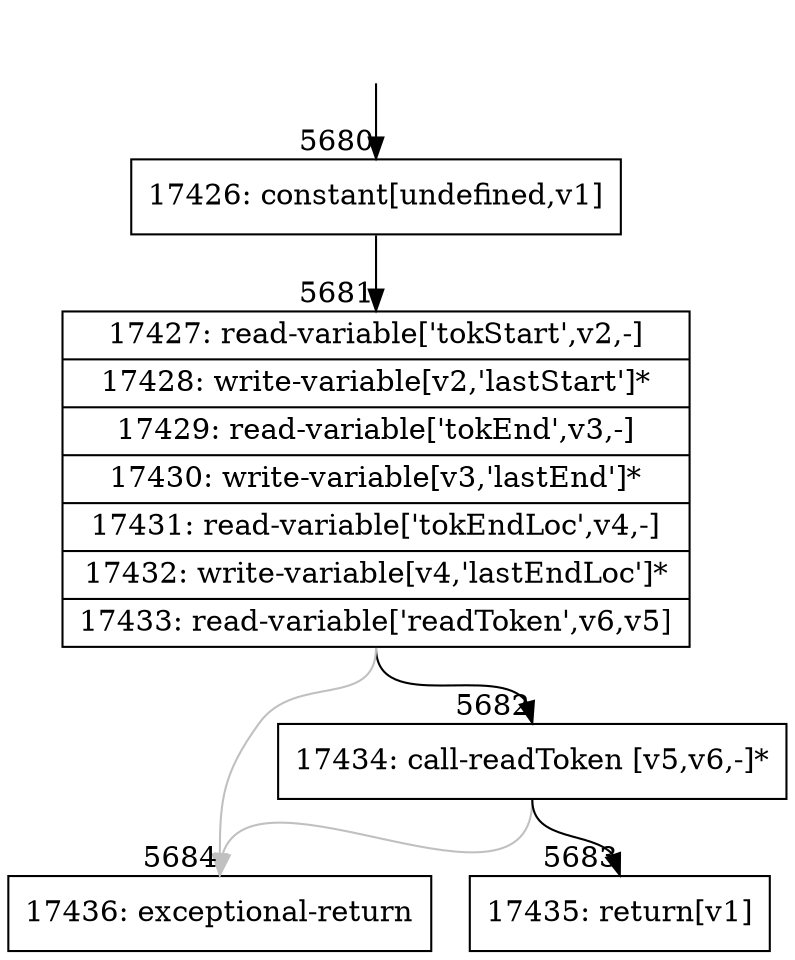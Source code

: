 digraph {
rankdir="TD"
BB_entry328[shape=none,label=""];
BB_entry328 -> BB5680 [tailport=s, headport=n, headlabel="    5680"]
BB5680 [shape=record label="{17426: constant[undefined,v1]}" ] 
BB5680 -> BB5681 [tailport=s, headport=n, headlabel="      5681"]
BB5681 [shape=record label="{17427: read-variable['tokStart',v2,-]|17428: write-variable[v2,'lastStart']*|17429: read-variable['tokEnd',v3,-]|17430: write-variable[v3,'lastEnd']*|17431: read-variable['tokEndLoc',v4,-]|17432: write-variable[v4,'lastEndLoc']*|17433: read-variable['readToken',v6,v5]}" ] 
BB5681 -> BB5682 [tailport=s, headport=n, headlabel="      5682"]
BB5681 -> BB5684 [tailport=s, headport=n, color=gray, headlabel="      5684"]
BB5682 [shape=record label="{17434: call-readToken [v5,v6,-]*}" ] 
BB5682 -> BB5683 [tailport=s, headport=n, headlabel="      5683"]
BB5682 -> BB5684 [tailport=s, headport=n, color=gray]
BB5683 [shape=record label="{17435: return[v1]}" ] 
BB5684 [shape=record label="{17436: exceptional-return}" ] 
//#$~ 5721
}
